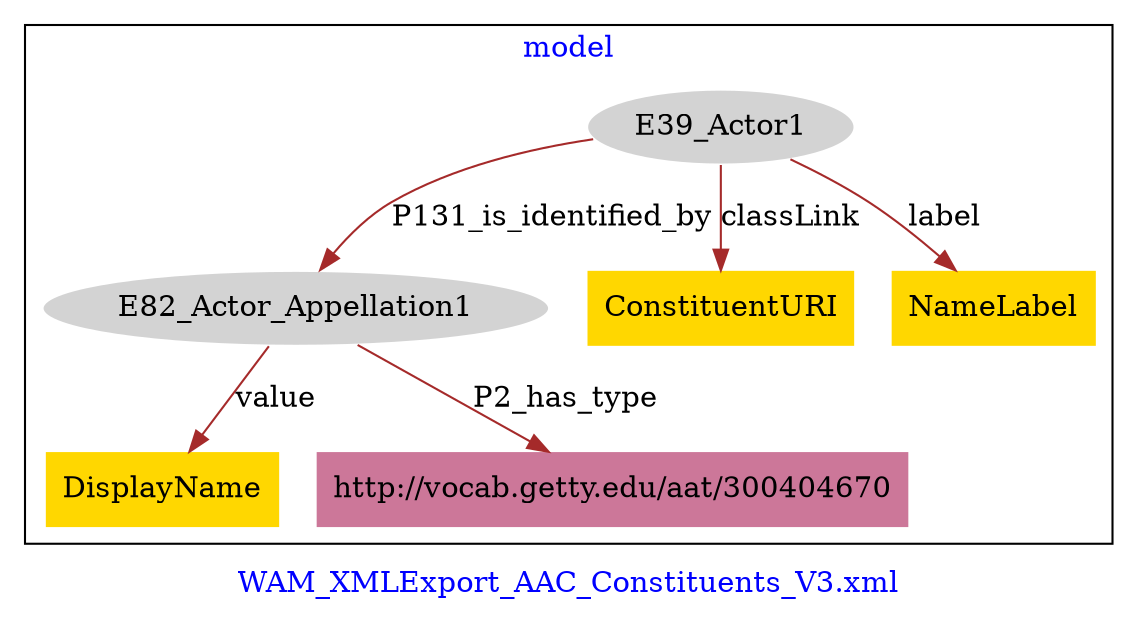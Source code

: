 digraph n0 {
fontcolor="blue"
remincross="true"
label="WAM_XMLExport_AAC_Constituents_V3.xml"
subgraph cluster {
label="model"
n2[style="filled",color="white",fillcolor="lightgray",label="E39_Actor1"];
n3[style="filled",color="white",fillcolor="lightgray",label="E82_Actor_Appellation1"];
n4[shape="plaintext",style="filled",fillcolor="gold",label="ConstituentURI"];
n5[shape="plaintext",style="filled",fillcolor="gold",label="NameLabel"];
n6[shape="plaintext",style="filled",fillcolor="gold",label="DisplayName"];
n7[shape="plaintext",style="filled",fillcolor="#CC7799",label="http://vocab.getty.edu/aat/300404670"];
}
n2 -> n3[color="brown",fontcolor="black",label="P131_is_identified_by"]
n2 -> n4[color="brown",fontcolor="black",label="classLink"]
n2 -> n5[color="brown",fontcolor="black",label="label"]
n3 -> n6[color="brown",fontcolor="black",label="value"]
n3 -> n7[color="brown",fontcolor="black",label="P2_has_type"]
}
